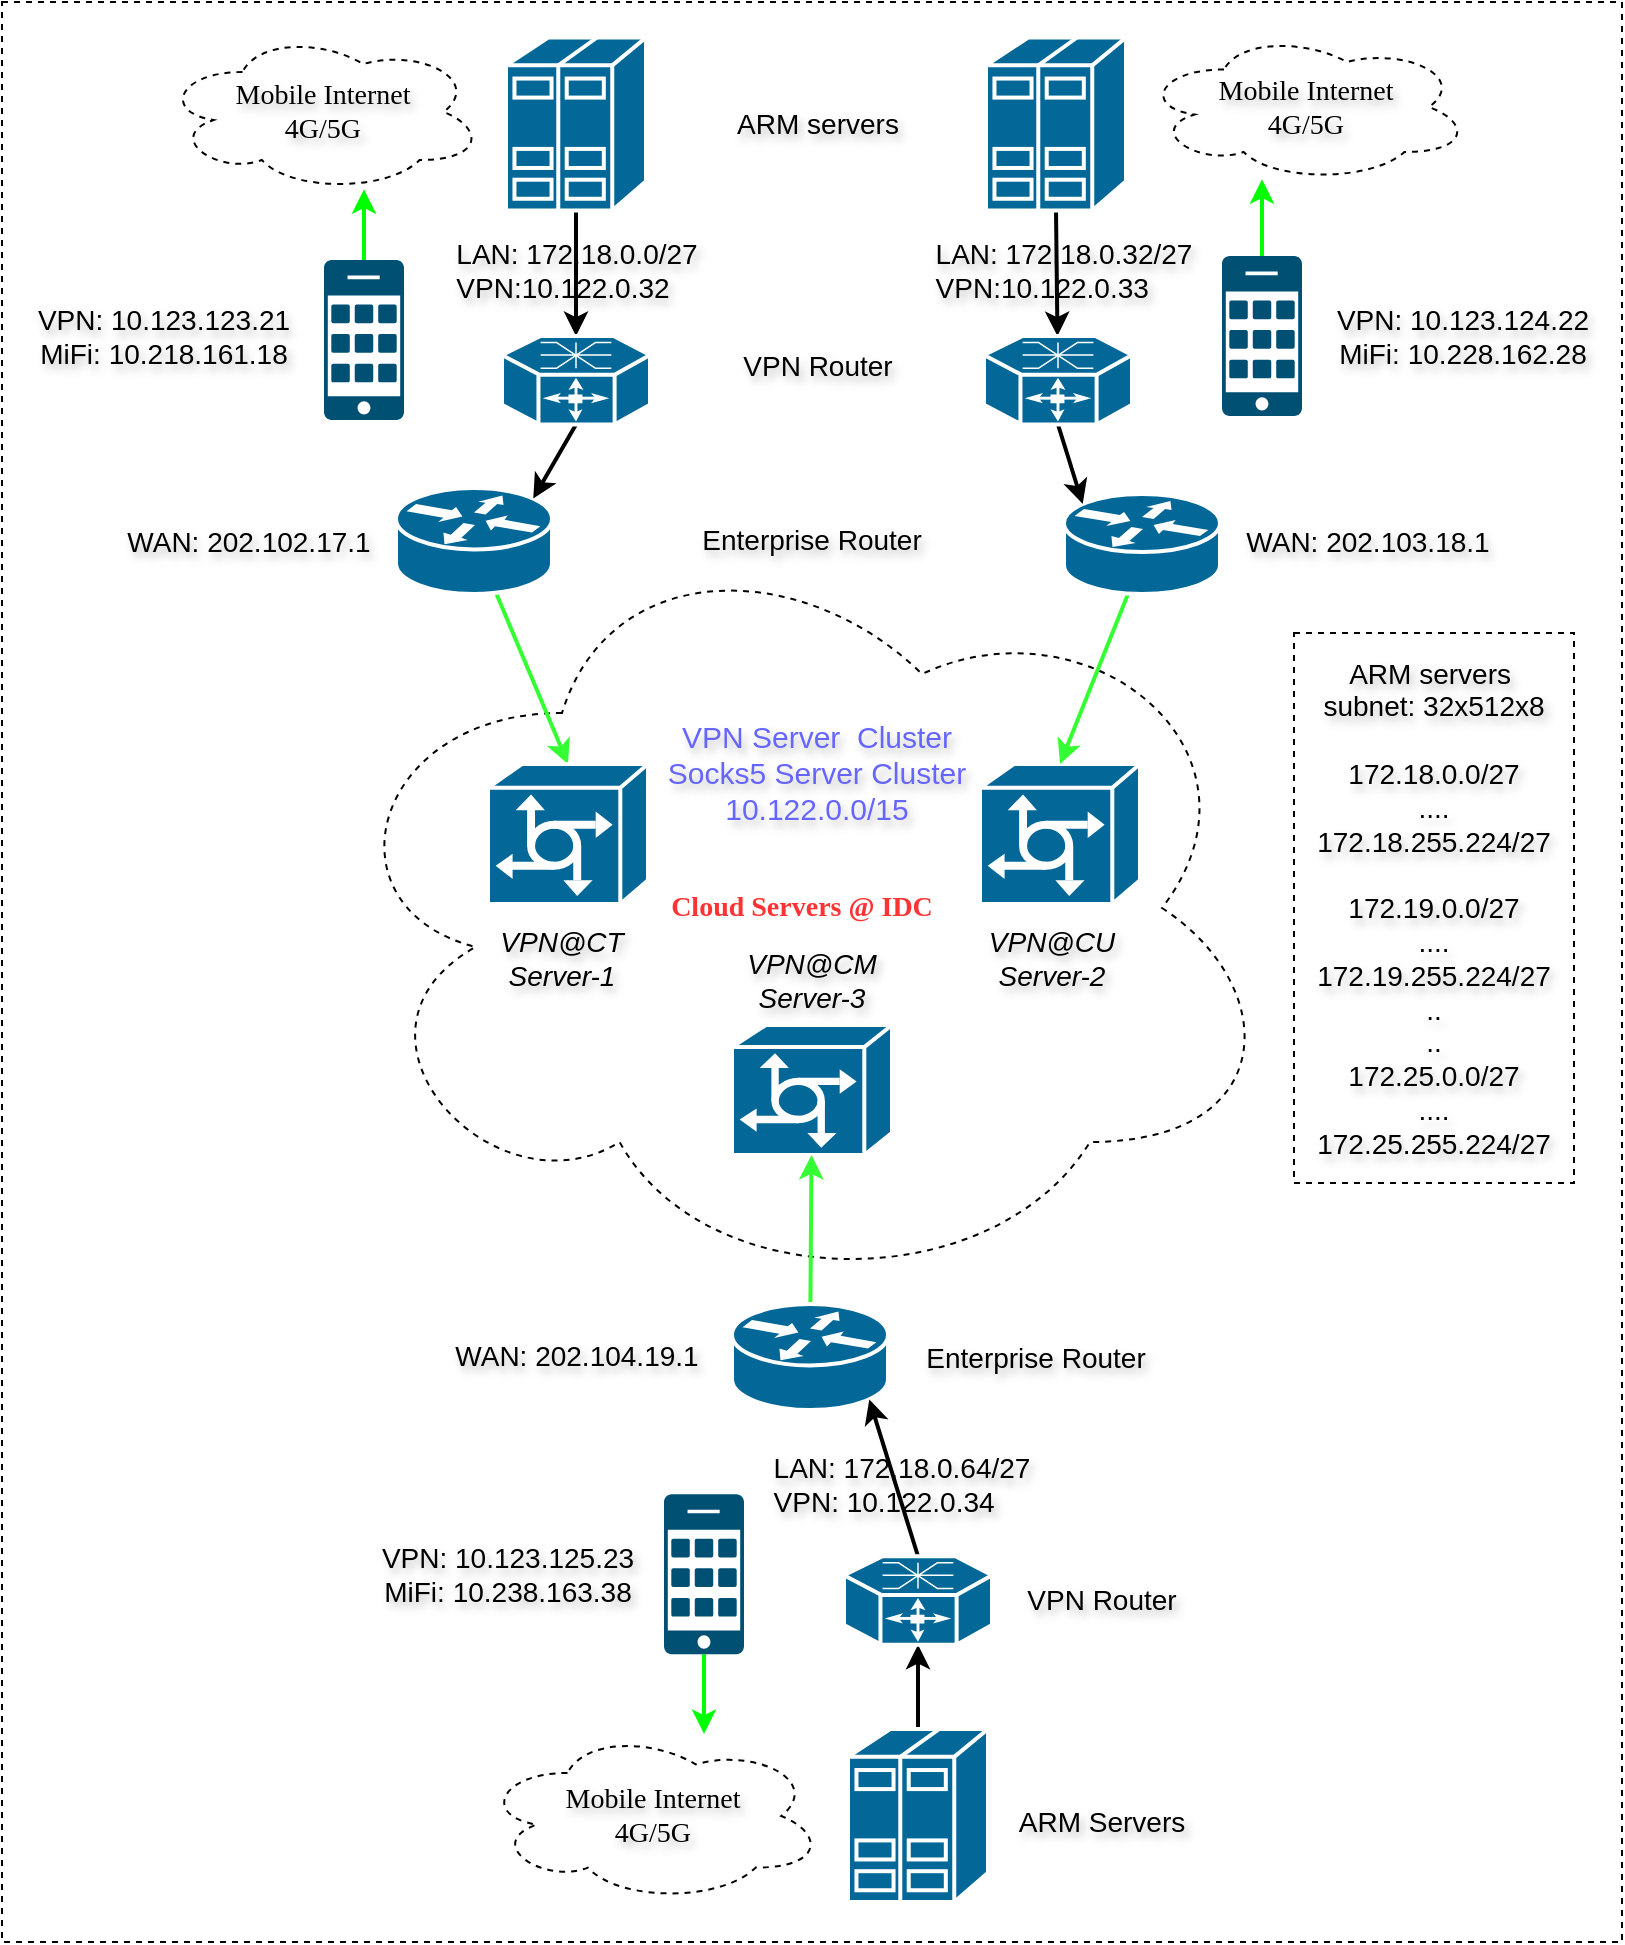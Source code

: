 <mxfile version="24.0.8" type="github">
  <diagram name="Page-1" id="c37626ed-c26b-45fb-9056-f9ebc6bb27b6">
    <mxGraphModel dx="1008" dy="626" grid="1" gridSize="10" guides="1" tooltips="1" connect="1" arrows="1" fold="1" page="1" pageScale="1" pageWidth="1100" pageHeight="850" background="none" math="0" shadow="0">
      <root>
        <mxCell id="0" />
        <mxCell id="1" parent="0" />
        <mxCell id="S_sPbkYQBEdyX1OrUYLS-71" value="" style="whiteSpace=wrap;html=1;fontColor=#0000FF;dashed=1;strokeWidth=1;" parent="1" vertex="1">
          <mxGeometry x="510" width="810" height="970" as="geometry" />
        </mxCell>
        <mxCell id="1c7a67bf8fd3230f-14" value="&lt;font color=&quot;#ff3333&quot; style=&quot;font-size: 14px;&quot;&gt;&lt;b&gt;Cloud Servers @ IDC&lt;/b&gt;&lt;/font&gt;" style="ellipse;shape=cloud;whiteSpace=wrap;html=1;rounded=0;shadow=0;comic=0;strokeWidth=1;fontFamily=Verdana;fontSize=12;fontColor=#9933FF;dashed=1;" parent="1" vertex="1">
          <mxGeometry x="670" y="258" width="480" height="390" as="geometry" />
        </mxCell>
        <mxCell id="1c7a67bf8fd3230f-15" value="&lt;font style=&quot;font-size: 14px;&quot;&gt;Mobile Internet&lt;br&gt;4G/5G&lt;br&gt;&lt;/font&gt;" style="ellipse;shape=cloud;whiteSpace=wrap;html=1;rounded=0;shadow=0;comic=0;strokeWidth=1;fontFamily=Verdana;fontSize=12;dashed=1;textShadow=1;" parent="1" vertex="1">
          <mxGeometry x="590" y="15" width="161" height="80" as="geometry" />
        </mxCell>
        <mxCell id="S_sPbkYQBEdyX1OrUYLS-35" value="" style="edgeStyle=none;rounded=0;orthogonalLoop=1;jettySize=auto;html=1;entryX=0.5;entryY=0;entryDx=0;entryDy=0;entryPerimeter=0;exitX=0.628;exitY=0.943;exitDx=0;exitDy=0;exitPerimeter=0;strokeColor=#33FF33;strokeWidth=2;" parent="1" source="1c7a67bf8fd3230f-46" target="S_sPbkYQBEdyX1OrUYLS-4" edge="1">
          <mxGeometry relative="1" as="geometry">
            <mxPoint x="767.725" y="335.0" as="sourcePoint" />
            <mxPoint x="798" y="326" as="targetPoint" />
          </mxGeometry>
        </mxCell>
        <mxCell id="1c7a67bf8fd3230f-46" value="" style="shape=mxgraph.cisco.routers.router;html=1;dashed=0;fillColor=#036897;strokeColor=#ffffff;strokeWidth=2;verticalLabelPosition=bottom;verticalAlign=top;rounded=0;shadow=0;comic=0;fontFamily=Verdana;fontSize=12;" parent="1" vertex="1">
          <mxGeometry x="707" y="243" width="78" height="53" as="geometry" />
        </mxCell>
        <mxCell id="uUEsW44nPsR5bQiczD3k-1" value="" style="edgeStyle=orthogonalEdgeStyle;rounded=0;orthogonalLoop=1;jettySize=auto;html=1;strokeColor=#00FF00;strokeWidth=2;" parent="1" source="S_sPbkYQBEdyX1OrUYLS-1" target="1c7a67bf8fd3230f-15" edge="1">
          <mxGeometry relative="1" as="geometry">
            <Array as="points">
              <mxPoint x="691" y="110" />
              <mxPoint x="691" y="110" />
            </Array>
          </mxGeometry>
        </mxCell>
        <mxCell id="S_sPbkYQBEdyX1OrUYLS-1" value="" style="sketch=0;points=[[0.015,0.015,0],[0.985,0.015,0],[0.985,0.985,0],[0.015,0.985,0],[0.25,0,0],[0.5,0,0],[0.75,0,0],[1,0.25,0],[1,0.5,0],[1,0.75,0],[0.75,1,0],[0.5,1,0],[0.25,1,0],[0,0.75,0],[0,0.5,0],[0,0.25,0]];verticalLabelPosition=bottom;html=1;verticalAlign=top;aspect=fixed;align=center;pointerEvents=1;shape=mxgraph.cisco19.cell_phone;fillColor=#005073;strokeColor=none;" parent="1" vertex="1">
          <mxGeometry x="671" y="129" width="40" height="80" as="geometry" />
        </mxCell>
        <mxCell id="S_sPbkYQBEdyX1OrUYLS-4" value="" style="shape=mxgraph.cisco.servers.communications_server;sketch=0;html=1;pointerEvents=1;dashed=0;fillColor=#036897;strokeColor=#ffffff;strokeWidth=2;verticalLabelPosition=bottom;verticalAlign=top;align=center;outlineConnect=0;" parent="1" vertex="1">
          <mxGeometry x="753" y="381" width="80" height="70" as="geometry" />
        </mxCell>
        <mxCell id="S_sPbkYQBEdyX1OrUYLS-48" style="edgeStyle=none;rounded=0;orthogonalLoop=1;jettySize=auto;html=1;exitX=0.5;exitY=1;exitDx=0;exitDy=0;exitPerimeter=0;strokeWidth=2;" parent="1" source="S_sPbkYQBEdyX1OrUYLS-5" target="S_sPbkYQBEdyX1OrUYLS-47" edge="1">
          <mxGeometry relative="1" as="geometry" />
        </mxCell>
        <mxCell id="S_sPbkYQBEdyX1OrUYLS-5" value="" style="shape=mxgraph.cisco.servers.standard_host;sketch=0;html=1;pointerEvents=1;dashed=0;fillColor=#036897;strokeColor=#ffffff;strokeWidth=2;verticalLabelPosition=bottom;verticalAlign=top;align=center;outlineConnect=0;" parent="1" vertex="1">
          <mxGeometry x="762" y="17.75" width="70" height="86.5" as="geometry" />
        </mxCell>
        <mxCell id="S_sPbkYQBEdyX1OrUYLS-8" style="edgeStyle=none;rounded=0;orthogonalLoop=1;jettySize=auto;html=1;entryX=0.88;entryY=0.1;entryDx=0;entryDy=0;entryPerimeter=0;exitX=0.5;exitY=1;exitDx=0;exitDy=0;exitPerimeter=0;strokeWidth=2;" parent="1" source="S_sPbkYQBEdyX1OrUYLS-47" target="1c7a67bf8fd3230f-46" edge="1">
          <mxGeometry relative="1" as="geometry">
            <mxPoint x="800" y="220" as="sourcePoint" />
          </mxGeometry>
        </mxCell>
        <mxCell id="S_sPbkYQBEdyX1OrUYLS-10" value="" style="shape=mxgraph.cisco.servers.communications_server;sketch=0;html=1;pointerEvents=1;dashed=0;fillColor=#036897;strokeColor=#ffffff;strokeWidth=2;verticalLabelPosition=bottom;verticalAlign=top;align=center;outlineConnect=0;" parent="1" vertex="1">
          <mxGeometry x="999" y="381" width="80" height="70" as="geometry" />
        </mxCell>
        <mxCell id="S_sPbkYQBEdyX1OrUYLS-11" value="" style="shape=mxgraph.cisco.servers.communications_server;sketch=0;html=1;pointerEvents=1;dashed=0;fillColor=#036897;strokeColor=#ffffff;strokeWidth=2;verticalLabelPosition=bottom;verticalAlign=top;align=center;outlineConnect=0;" parent="1" vertex="1">
          <mxGeometry x="875" y="511.5" width="80" height="65" as="geometry" />
        </mxCell>
        <mxCell id="S_sPbkYQBEdyX1OrUYLS-12" value="&lt;font style=&quot;font-size: 14px;&quot;&gt;&lt;i style=&quot;&quot;&gt;VPN@CT Server-1&lt;/i&gt;&lt;/font&gt;" style="text;strokeColor=none;align=center;fillColor=#FFFFFF;html=1;verticalAlign=middle;whiteSpace=wrap;rounded=0;fontColor=#000000;textShadow=1;" parent="1" vertex="1">
          <mxGeometry x="760" y="463" width="60" height="30" as="geometry" />
        </mxCell>
        <mxCell id="S_sPbkYQBEdyX1OrUYLS-13" value="&lt;font style=&quot;font-size: 14px;&quot;&gt;&lt;i&gt;VPN@CM Server-3&lt;/i&gt;&lt;/font&gt;" style="text;strokeColor=none;align=center;fillColor=#FFFFFF;html=1;verticalAlign=middle;whiteSpace=wrap;rounded=0;fontColor=#000000;textShadow=1;" parent="1" vertex="1">
          <mxGeometry x="885" y="474" width="60" height="30" as="geometry" />
        </mxCell>
        <mxCell id="S_sPbkYQBEdyX1OrUYLS-14" value="&lt;font style=&quot;font-size: 14px;&quot;&gt;&lt;i style=&quot;&quot;&gt;VPN@CU Server-2&lt;/i&gt;&lt;/font&gt;" style="text;strokeColor=none;align=center;fillColor=#FFFFFF;html=1;verticalAlign=middle;whiteSpace=wrap;rounded=0;fontColor=#000000;textShadow=1;" parent="1" vertex="1">
          <mxGeometry x="1005" y="463" width="60" height="30" as="geometry" />
        </mxCell>
        <mxCell id="S_sPbkYQBEdyX1OrUYLS-17" value="&lt;font style=&quot;font-size: 14px;&quot;&gt;Mobile Internet&lt;br&gt;4G/5G&lt;br&gt;&lt;/font&gt;" style="ellipse;shape=cloud;whiteSpace=wrap;html=1;rounded=0;shadow=0;comic=0;strokeWidth=1;fontFamily=Verdana;fontSize=12;dashed=1;textShadow=1;" parent="1" vertex="1">
          <mxGeometry x="1080" y="15" width="164" height="75" as="geometry" />
        </mxCell>
        <mxCell id="S_sPbkYQBEdyX1OrUYLS-58" value="" style="edgeStyle=none;rounded=0;orthogonalLoop=1;jettySize=auto;html=1;entryX=0.5;entryY=0;entryDx=0;entryDy=0;entryPerimeter=0;exitX=0.416;exitY=0.977;exitDx=0;exitDy=0;exitPerimeter=0;strokeColor=#33FF33;strokeWidth=2;" parent="1" source="S_sPbkYQBEdyX1OrUYLS-18" target="S_sPbkYQBEdyX1OrUYLS-10" edge="1">
          <mxGeometry relative="1" as="geometry">
            <mxPoint x="1110" y="332" as="sourcePoint" />
            <Array as="points" />
          </mxGeometry>
        </mxCell>
        <mxCell id="S_sPbkYQBEdyX1OrUYLS-18" value="" style="shape=mxgraph.cisco.routers.router;html=1;dashed=0;fillColor=#036897;strokeColor=#ffffff;strokeWidth=2;verticalLabelPosition=bottom;verticalAlign=top;rounded=0;shadow=0;comic=0;fontFamily=Verdana;fontSize=12;" parent="1" vertex="1">
          <mxGeometry x="1041" y="246" width="78" height="50" as="geometry" />
        </mxCell>
        <mxCell id="uUEsW44nPsR5bQiczD3k-3" value="" style="edgeStyle=orthogonalEdgeStyle;rounded=0;orthogonalLoop=1;jettySize=auto;html=1;strokeColor=#00FF00;strokeWidth=2;" parent="1" source="S_sPbkYQBEdyX1OrUYLS-19" target="S_sPbkYQBEdyX1OrUYLS-17" edge="1">
          <mxGeometry relative="1" as="geometry">
            <Array as="points">
              <mxPoint x="1140" y="110" />
              <mxPoint x="1140" y="110" />
            </Array>
          </mxGeometry>
        </mxCell>
        <mxCell id="S_sPbkYQBEdyX1OrUYLS-19" value="" style="sketch=0;points=[[0.015,0.015,0],[0.985,0.015,0],[0.985,0.985,0],[0.015,0.985,0],[0.25,0,0],[0.5,0,0],[0.75,0,0],[1,0.25,0],[1,0.5,0],[1,0.75,0],[0.75,1,0],[0.5,1,0],[0.25,1,0],[0,0.75,0],[0,0.5,0],[0,0.25,0]];verticalLabelPosition=bottom;html=1;verticalAlign=top;aspect=fixed;align=center;pointerEvents=1;shape=mxgraph.cisco19.cell_phone;fillColor=#005073;strokeColor=none;" parent="1" vertex="1">
          <mxGeometry x="1120" y="127" width="40" height="80" as="geometry" />
        </mxCell>
        <mxCell id="S_sPbkYQBEdyX1OrUYLS-51" style="edgeStyle=none;rounded=0;orthogonalLoop=1;jettySize=auto;html=1;exitX=0.5;exitY=1;exitDx=0;exitDy=0;exitPerimeter=0;strokeWidth=2;" parent="1" source="S_sPbkYQBEdyX1OrUYLS-20" target="S_sPbkYQBEdyX1OrUYLS-50" edge="1">
          <mxGeometry relative="1" as="geometry">
            <mxPoint x="1030" y="120" as="sourcePoint" />
          </mxGeometry>
        </mxCell>
        <mxCell id="S_sPbkYQBEdyX1OrUYLS-20" value="" style="shape=mxgraph.cisco.servers.standard_host;sketch=0;html=1;pointerEvents=1;dashed=0;fillColor=#036897;strokeColor=#ffffff;strokeWidth=2;verticalLabelPosition=bottom;verticalAlign=top;align=center;outlineConnect=0;" parent="1" vertex="1">
          <mxGeometry x="1002" y="17.75" width="70" height="86.5" as="geometry" />
        </mxCell>
        <mxCell id="S_sPbkYQBEdyX1OrUYLS-22" style="edgeStyle=none;rounded=0;orthogonalLoop=1;jettySize=auto;html=1;entryX=0.12;entryY=0.1;entryDx=0;entryDy=0;entryPerimeter=0;exitX=0.5;exitY=1;exitDx=0;exitDy=0;exitPerimeter=0;strokeWidth=2;" parent="1" source="S_sPbkYQBEdyX1OrUYLS-50" target="S_sPbkYQBEdyX1OrUYLS-18" edge="1">
          <mxGeometry relative="1" as="geometry">
            <mxPoint x="1080" y="210" as="sourcePoint" />
          </mxGeometry>
        </mxCell>
        <mxCell id="S_sPbkYQBEdyX1OrUYLS-25" value="&lt;font style=&quot;font-size: 14px;&quot;&gt;Mobile Internet&lt;br&gt;4G/5G&lt;br&gt;&lt;/font&gt;" style="ellipse;shape=cloud;whiteSpace=wrap;html=1;rounded=0;shadow=0;comic=0;strokeWidth=1;fontFamily=Verdana;fontSize=12;dashed=1;textShadow=1;" parent="1" vertex="1">
          <mxGeometry x="750" y="864" width="171" height="86" as="geometry" />
        </mxCell>
        <mxCell id="S_sPbkYQBEdyX1OrUYLS-56" value="" style="edgeStyle=none;rounded=0;orthogonalLoop=1;jettySize=auto;html=1;strokeColor=#33FF33;strokeWidth=2;" parent="1" source="S_sPbkYQBEdyX1OrUYLS-26" target="S_sPbkYQBEdyX1OrUYLS-11" edge="1">
          <mxGeometry relative="1" as="geometry" />
        </mxCell>
        <mxCell id="S_sPbkYQBEdyX1OrUYLS-26" value="" style="shape=mxgraph.cisco.routers.router;html=1;dashed=0;fillColor=#036897;strokeColor=#ffffff;strokeWidth=2;verticalLabelPosition=bottom;verticalAlign=top;rounded=0;shadow=0;comic=0;fontFamily=Verdana;fontSize=12;" parent="1" vertex="1">
          <mxGeometry x="875" y="651" width="78" height="53" as="geometry" />
        </mxCell>
        <mxCell id="lTLkrNrxmfe3faQr7Q29-3" value="" style="edgeStyle=orthogonalEdgeStyle;rounded=0;orthogonalLoop=1;jettySize=auto;html=1;strokeWidth=2;strokeColor=#00FF00;" parent="1" source="S_sPbkYQBEdyX1OrUYLS-27" target="S_sPbkYQBEdyX1OrUYLS-25" edge="1">
          <mxGeometry relative="1" as="geometry">
            <Array as="points">
              <mxPoint x="861" y="874" />
              <mxPoint x="861" y="874" />
            </Array>
          </mxGeometry>
        </mxCell>
        <mxCell id="S_sPbkYQBEdyX1OrUYLS-27" value="" style="sketch=0;points=[[0.015,0.015,0],[0.985,0.015,0],[0.985,0.985,0],[0.015,0.985,0],[0.25,0,0],[0.5,0,0],[0.75,0,0],[1,0.25,0],[1,0.5,0],[1,0.75,0],[0.75,1,0],[0.5,1,0],[0.25,1,0],[0,0.75,0],[0,0.5,0],[0,0.25,0]];verticalLabelPosition=bottom;html=1;verticalAlign=top;aspect=fixed;align=center;pointerEvents=1;shape=mxgraph.cisco19.cell_phone;fillColor=#005073;strokeColor=none;" parent="1" vertex="1">
          <mxGeometry x="841" y="746.12" width="40" height="80" as="geometry" />
        </mxCell>
        <mxCell id="S_sPbkYQBEdyX1OrUYLS-61" value="" style="edgeStyle=none;rounded=0;orthogonalLoop=1;jettySize=auto;html=1;strokeWidth=2;" parent="1" source="S_sPbkYQBEdyX1OrUYLS-28" target="S_sPbkYQBEdyX1OrUYLS-59" edge="1">
          <mxGeometry relative="1" as="geometry" />
        </mxCell>
        <mxCell id="S_sPbkYQBEdyX1OrUYLS-28" value="" style="shape=mxgraph.cisco.servers.standard_host;sketch=0;html=1;pointerEvents=1;dashed=0;fillColor=#036897;strokeColor=#ffffff;strokeWidth=2;verticalLabelPosition=bottom;verticalAlign=top;align=center;outlineConnect=0;" parent="1" vertex="1">
          <mxGeometry x="933" y="863.5" width="70" height="86.5" as="geometry" />
        </mxCell>
        <mxCell id="S_sPbkYQBEdyX1OrUYLS-30" style="edgeStyle=none;rounded=0;orthogonalLoop=1;jettySize=auto;html=1;exitX=0.5;exitY=0;exitDx=0;exitDy=0;exitPerimeter=0;entryX=0.88;entryY=0.9;entryDx=0;entryDy=0;entryPerimeter=0;strokeWidth=2;" parent="1" source="S_sPbkYQBEdyX1OrUYLS-59" target="S_sPbkYQBEdyX1OrUYLS-26" edge="1">
          <mxGeometry relative="1" as="geometry">
            <mxPoint x="962.5" y="763.17" as="sourcePoint" />
            <mxPoint x="958" y="710" as="targetPoint" />
          </mxGeometry>
        </mxCell>
        <mxCell id="S_sPbkYQBEdyX1OrUYLS-36" value="&lt;font style=&quot;font-size: 14px;&quot;&gt;ARM servers&lt;/font&gt;" style="text;strokeColor=none;align=center;fillColor=#FFFFFF;html=1;verticalAlign=middle;whiteSpace=wrap;rounded=0;textShadow=1;" parent="1" vertex="1">
          <mxGeometry x="867.5" y="46" width="100" height="30" as="geometry" />
        </mxCell>
        <mxCell id="S_sPbkYQBEdyX1OrUYLS-37" value="&lt;font style=&quot;font-size: 14px;&quot;&gt;Enterprise Router&lt;/font&gt;" style="text;strokeColor=none;align=center;fillColor=#FFFFFF;html=1;verticalAlign=middle;whiteSpace=wrap;rounded=0;textShadow=1;" parent="1" vertex="1">
          <mxGeometry x="855" y="255.13" width="120" height="26.75" as="geometry" />
        </mxCell>
        <mxCell id="S_sPbkYQBEdyX1OrUYLS-38" value="&lt;font style=&quot;font-size: 14px;&quot;&gt;WAN: 202.102.17.1&lt;/font&gt;" style="text;strokeColor=none;align=center;fillColor=none;html=1;verticalAlign=middle;whiteSpace=wrap;rounded=0;textShadow=1;" parent="1" vertex="1">
          <mxGeometry x="566" y="256.75" width="135" height="26.5" as="geometry" />
        </mxCell>
        <mxCell id="S_sPbkYQBEdyX1OrUYLS-39" value="&lt;font style=&quot;font-size: 14px;&quot;&gt;WAN: 202.103.18.1&lt;/font&gt;" style="text;strokeColor=none;align=center;fillColor=none;html=1;verticalAlign=middle;whiteSpace=wrap;rounded=0;textShadow=1;" parent="1" vertex="1">
          <mxGeometry x="1128" y="255.13" width="130" height="28.75" as="geometry" />
        </mxCell>
        <mxCell id="S_sPbkYQBEdyX1OrUYLS-40" value="&lt;font style=&quot;font-size: 14px;&quot;&gt;WAN: 202.104.19.1&lt;/font&gt;" style="text;strokeColor=none;align=center;fillColor=none;html=1;verticalAlign=middle;whiteSpace=wrap;rounded=0;textShadow=1;" parent="1" vertex="1">
          <mxGeometry x="729.5" y="661" width="135" height="31" as="geometry" />
        </mxCell>
        <mxCell id="S_sPbkYQBEdyX1OrUYLS-41" value="&lt;font style=&quot;font-size: 14px;&quot;&gt;VPN: 10.123.123.21&lt;br&gt;MiFi:&amp;nbsp;10.218.161.18&lt;br&gt;&lt;/font&gt;" style="text;strokeColor=none;align=center;fillColor=none;html=1;verticalAlign=middle;whiteSpace=wrap;rounded=0;textShadow=1;" parent="1" vertex="1">
          <mxGeometry x="520" y="142" width="142" height="50" as="geometry" />
        </mxCell>
        <mxCell id="S_sPbkYQBEdyX1OrUYLS-42" value="&lt;font style=&quot;font-size: 14px;&quot;&gt;VPN: 10.123.124.22&lt;br&gt;MiFi:&amp;nbsp;10.228.162.28&lt;br&gt;&lt;/font&gt;" style="text;strokeColor=none;align=center;fillColor=none;html=1;verticalAlign=middle;whiteSpace=wrap;rounded=0;textShadow=1;" parent="1" vertex="1">
          <mxGeometry x="1167" y="142" width="147" height="50" as="geometry" />
        </mxCell>
        <mxCell id="S_sPbkYQBEdyX1OrUYLS-43" value="&lt;font style=&quot;font-size: 14px;&quot;&gt;VPN: 10.123.125.23&lt;br&gt;MiFi: 10.238.163.38&lt;br&gt;&lt;/font&gt;" style="text;strokeColor=none;align=center;fillColor=none;html=1;verticalAlign=middle;whiteSpace=wrap;rounded=0;textShadow=1;" parent="1" vertex="1">
          <mxGeometry x="691" y="760.68" width="144" height="50.87" as="geometry" />
        </mxCell>
        <mxCell id="S_sPbkYQBEdyX1OrUYLS-44" value="&lt;font color=&quot;#6666ff&quot; style=&quot;font-size: 15px;&quot;&gt;VPN Server&amp;nbsp; Cluster&lt;br&gt;Socks5 Server Cluster&lt;br&gt;10.122.0.0/15&lt;/font&gt;" style="text;align=center;html=1;verticalAlign=middle;whiteSpace=wrap;rounded=0;fontColor=#EA6B66;labelBorderColor=none;textShadow=1;" parent="1" vertex="1">
          <mxGeometry x="839" y="349" width="157" height="71" as="geometry" />
        </mxCell>
        <mxCell id="S_sPbkYQBEdyX1OrUYLS-47" value="" style="shape=mxgraph.cisco.routers.optical_services_router;sketch=0;html=1;pointerEvents=1;dashed=0;fillColor=#036897;strokeColor=#ffffff;strokeWidth=2;verticalLabelPosition=bottom;verticalAlign=top;align=center;outlineConnect=0;" parent="1" vertex="1">
          <mxGeometry x="760" y="167" width="74" height="44.25" as="geometry" />
        </mxCell>
        <mxCell id="S_sPbkYQBEdyX1OrUYLS-49" value="&lt;font style=&quot;font-size: 14px;&quot;&gt;VPN Router&lt;br&gt;&lt;/font&gt;" style="text;strokeColor=#FFFFFF;align=center;fillColor=#FFFFFF;html=1;verticalAlign=middle;whiteSpace=wrap;rounded=0;fontColor=#000000;textShadow=1;" parent="1" vertex="1">
          <mxGeometry x="867.5" y="167" width="100" height="30" as="geometry" />
        </mxCell>
        <mxCell id="S_sPbkYQBEdyX1OrUYLS-50" value="" style="shape=mxgraph.cisco.routers.optical_services_router;sketch=0;html=1;pointerEvents=1;dashed=0;fillColor=#036897;strokeColor=#ffffff;strokeWidth=2;verticalLabelPosition=bottom;verticalAlign=top;align=center;outlineConnect=0;" parent="1" vertex="1">
          <mxGeometry x="1001" y="167" width="74" height="44.25" as="geometry" />
        </mxCell>
        <mxCell id="S_sPbkYQBEdyX1OrUYLS-59" value="" style="shape=mxgraph.cisco.routers.optical_services_router;sketch=0;html=1;pointerEvents=1;dashed=0;fillColor=#036897;strokeColor=#ffffff;strokeWidth=2;verticalLabelPosition=bottom;verticalAlign=top;align=center;outlineConnect=0;" parent="1" vertex="1">
          <mxGeometry x="931" y="777.12" width="74" height="44.25" as="geometry" />
        </mxCell>
        <mxCell id="S_sPbkYQBEdyX1OrUYLS-62" value="&lt;font style=&quot;font-size: 14px;&quot;&gt;Enterprise Router&lt;br&gt;&lt;/font&gt;" style="text;strokeColor=none;align=center;fillColor=#FFFFFF;html=1;verticalAlign=middle;whiteSpace=wrap;rounded=0;textShadow=1;" parent="1" vertex="1">
          <mxGeometry x="962" y="664" width="130" height="28" as="geometry" />
        </mxCell>
        <mxCell id="S_sPbkYQBEdyX1OrUYLS-63" value="&lt;font style=&quot;font-size: 14px;&quot;&gt;VPN Router&lt;/font&gt;" style="text;strokeColor=none;align=center;fillColor=#FFFFFF;html=1;verticalAlign=middle;whiteSpace=wrap;rounded=0;fontColor=#000000;textShadow=1;" parent="1" vertex="1">
          <mxGeometry x="1010" y="784.24" width="100" height="30" as="geometry" />
        </mxCell>
        <mxCell id="S_sPbkYQBEdyX1OrUYLS-70" value="&lt;font style=&quot;font-size: 14px;&quot;&gt;ARM Servers&lt;/font&gt;" style="text;strokeColor=none;align=center;fillColor=#FFFFFF;html=1;verticalAlign=middle;whiteSpace=wrap;rounded=0;textShadow=1;" parent="1" vertex="1">
          <mxGeometry x="1010" y="895" width="100" height="30" as="geometry" />
        </mxCell>
        <mxCell id="S_sPbkYQBEdyX1OrUYLS-72" value="&lt;font style=&quot;font-size: 14px;&quot;&gt;LAN: 172.18.0.0/27&lt;br&gt;&lt;div style=&quot;text-align: left;&quot;&gt;&lt;span style=&quot;background-color: initial;&quot;&gt;VPN:10.122.0.32&lt;/span&gt;&lt;/div&gt;&lt;/font&gt;" style="text;strokeColor=none;align=center;fillColor=none;html=1;verticalAlign=middle;whiteSpace=wrap;rounded=0;textShadow=1;" parent="1" vertex="1">
          <mxGeometry x="734.5" y="119" width="125" height="30" as="geometry" />
        </mxCell>
        <mxCell id="S_sPbkYQBEdyX1OrUYLS-73" value="&lt;font style=&quot;font-size: 14px;&quot;&gt;LAN: 172.18.0.32/27&lt;br&gt;&lt;div style=&quot;text-align: left;&quot;&gt;&lt;span style=&quot;background-color: initial;&quot;&gt;VPN:10.122.0.33&lt;/span&gt;&lt;/div&gt;&lt;/font&gt;" style="text;strokeColor=none;align=center;fillColor=none;html=1;verticalAlign=middle;whiteSpace=wrap;rounded=0;textShadow=1;" parent="1" vertex="1">
          <mxGeometry x="971" y="119" width="140" height="30" as="geometry" />
        </mxCell>
        <mxCell id="S_sPbkYQBEdyX1OrUYLS-74" value="&lt;font style=&quot;font-size: 14px;&quot;&gt;LAN: 172.18.0.64/27&lt;br&gt;&lt;div style=&quot;text-align: left;&quot;&gt;&lt;span style=&quot;background-color: initial;&quot;&gt;VPN: 10.122.0.34&lt;/span&gt;&lt;/div&gt;&lt;/font&gt;" style="text;strokeColor=none;align=center;fillColor=none;html=1;verticalAlign=middle;whiteSpace=wrap;rounded=0;textShadow=1;" parent="1" vertex="1">
          <mxGeometry x="890" y="726" width="140" height="30" as="geometry" />
        </mxCell>
        <mxCell id="BhsjlZcyAO2B7j5m1ibD-3" value="&lt;div style=&quot;font-size: 14px;&quot;&gt;&lt;font style=&quot;font-size: 14px;&quot;&gt;&lt;span style=&quot;background-color: initial;&quot;&gt;ARM servers&amp;nbsp;&lt;/span&gt;&lt;br&gt;&lt;/font&gt;&lt;/div&gt;&lt;div style=&quot;font-size: 14px;&quot;&gt;&lt;font style=&quot;font-size: 14px;&quot;&gt;subnet: 32x512x8&lt;/font&gt;&lt;/div&gt;&lt;div style=&quot;font-size: 14px;&quot;&gt;&lt;span style=&quot;background-color: initial;&quot;&gt;&lt;font style=&quot;font-size: 14px;&quot;&gt;&lt;br&gt;&lt;/font&gt;&lt;/span&gt;&lt;/div&gt;&lt;div style=&quot;font-size: 14px;&quot;&gt;&lt;span style=&quot;background-color: initial;&quot;&gt;&lt;font style=&quot;font-size: 14px;&quot;&gt;172.18.0.0/27&lt;/font&gt;&lt;/span&gt;&lt;/div&gt;&lt;div style=&quot;font-size: 14px;&quot;&gt;&lt;span style=&quot;background-color: initial;&quot;&gt;&lt;font style=&quot;font-size: 14px;&quot;&gt;....&lt;/font&gt;&lt;/span&gt;&lt;/div&gt;&lt;div style=&quot;font-size: 14px;&quot;&gt;&lt;span style=&quot;background-color: initial;&quot;&gt;&lt;font style=&quot;font-size: 14px;&quot;&gt;172.18.255.224/27&lt;/font&gt;&lt;/span&gt;&lt;/div&gt;&lt;div style=&quot;font-size: 14px;&quot;&gt;&lt;span style=&quot;background-color: initial;&quot;&gt;&lt;font style=&quot;font-size: 14px;&quot;&gt;&lt;br&gt;&lt;/font&gt;&lt;/span&gt;&lt;/div&gt;&lt;div style=&quot;font-size: 14px;&quot;&gt;&lt;span style=&quot;background-color: initial;&quot;&gt;&lt;font style=&quot;font-size: 14px;&quot;&gt;172.19.0.0/27&lt;/font&gt;&lt;/span&gt;&lt;/div&gt;&lt;div style=&quot;font-size: 14px;&quot;&gt;&lt;span style=&quot;background-color: initial;&quot;&gt;&lt;font style=&quot;font-size: 14px;&quot;&gt;....&lt;/font&gt;&lt;/span&gt;&lt;/div&gt;&lt;div style=&quot;font-size: 14px;&quot;&gt;&lt;span style=&quot;background-color: initial;&quot;&gt;&lt;font style=&quot;font-size: 14px;&quot;&gt;172.19.255.224/27&lt;/font&gt;&lt;/span&gt;&lt;/div&gt;&lt;div style=&quot;font-size: 14px;&quot;&gt;&lt;font style=&quot;font-size: 14px;&quot;&gt;..&lt;/font&gt;&lt;/div&gt;&lt;div style=&quot;font-size: 14px;&quot;&gt;&lt;font style=&quot;font-size: 14px;&quot;&gt;..&lt;/font&gt;&lt;/div&gt;&lt;div style=&quot;font-size: 14px;&quot;&gt;&lt;font style=&quot;font-size: 14px;&quot;&gt;172.25.0.0/27&lt;/font&gt;&lt;/div&gt;&lt;div style=&quot;font-size: 14px;&quot;&gt;&lt;font style=&quot;font-size: 14px;&quot;&gt;....&lt;/font&gt;&lt;/div&gt;&lt;div style=&quot;font-size: 14px;&quot;&gt;&lt;font style=&quot;font-size: 14px;&quot;&gt;172.25.255.224/27&lt;/font&gt;&lt;/div&gt;" style="whiteSpace=wrap;html=1;strokeColor=#000000;dashed=1;strokeWidth=1;textShadow=1;" parent="1" vertex="1">
          <mxGeometry x="1156" y="315.5" width="140" height="275" as="geometry" />
        </mxCell>
        <mxCell id="MLh4NYylDnHvYKi1dnqq-3" style="edgeStyle=orthogonalEdgeStyle;rounded=0;orthogonalLoop=1;jettySize=auto;html=1;exitX=0.5;exitY=1;exitDx=0;exitDy=0;" edge="1" parent="1" source="S_sPbkYQBEdyX1OrUYLS-37" target="S_sPbkYQBEdyX1OrUYLS-37">
          <mxGeometry relative="1" as="geometry" />
        </mxCell>
      </root>
    </mxGraphModel>
  </diagram>
</mxfile>
